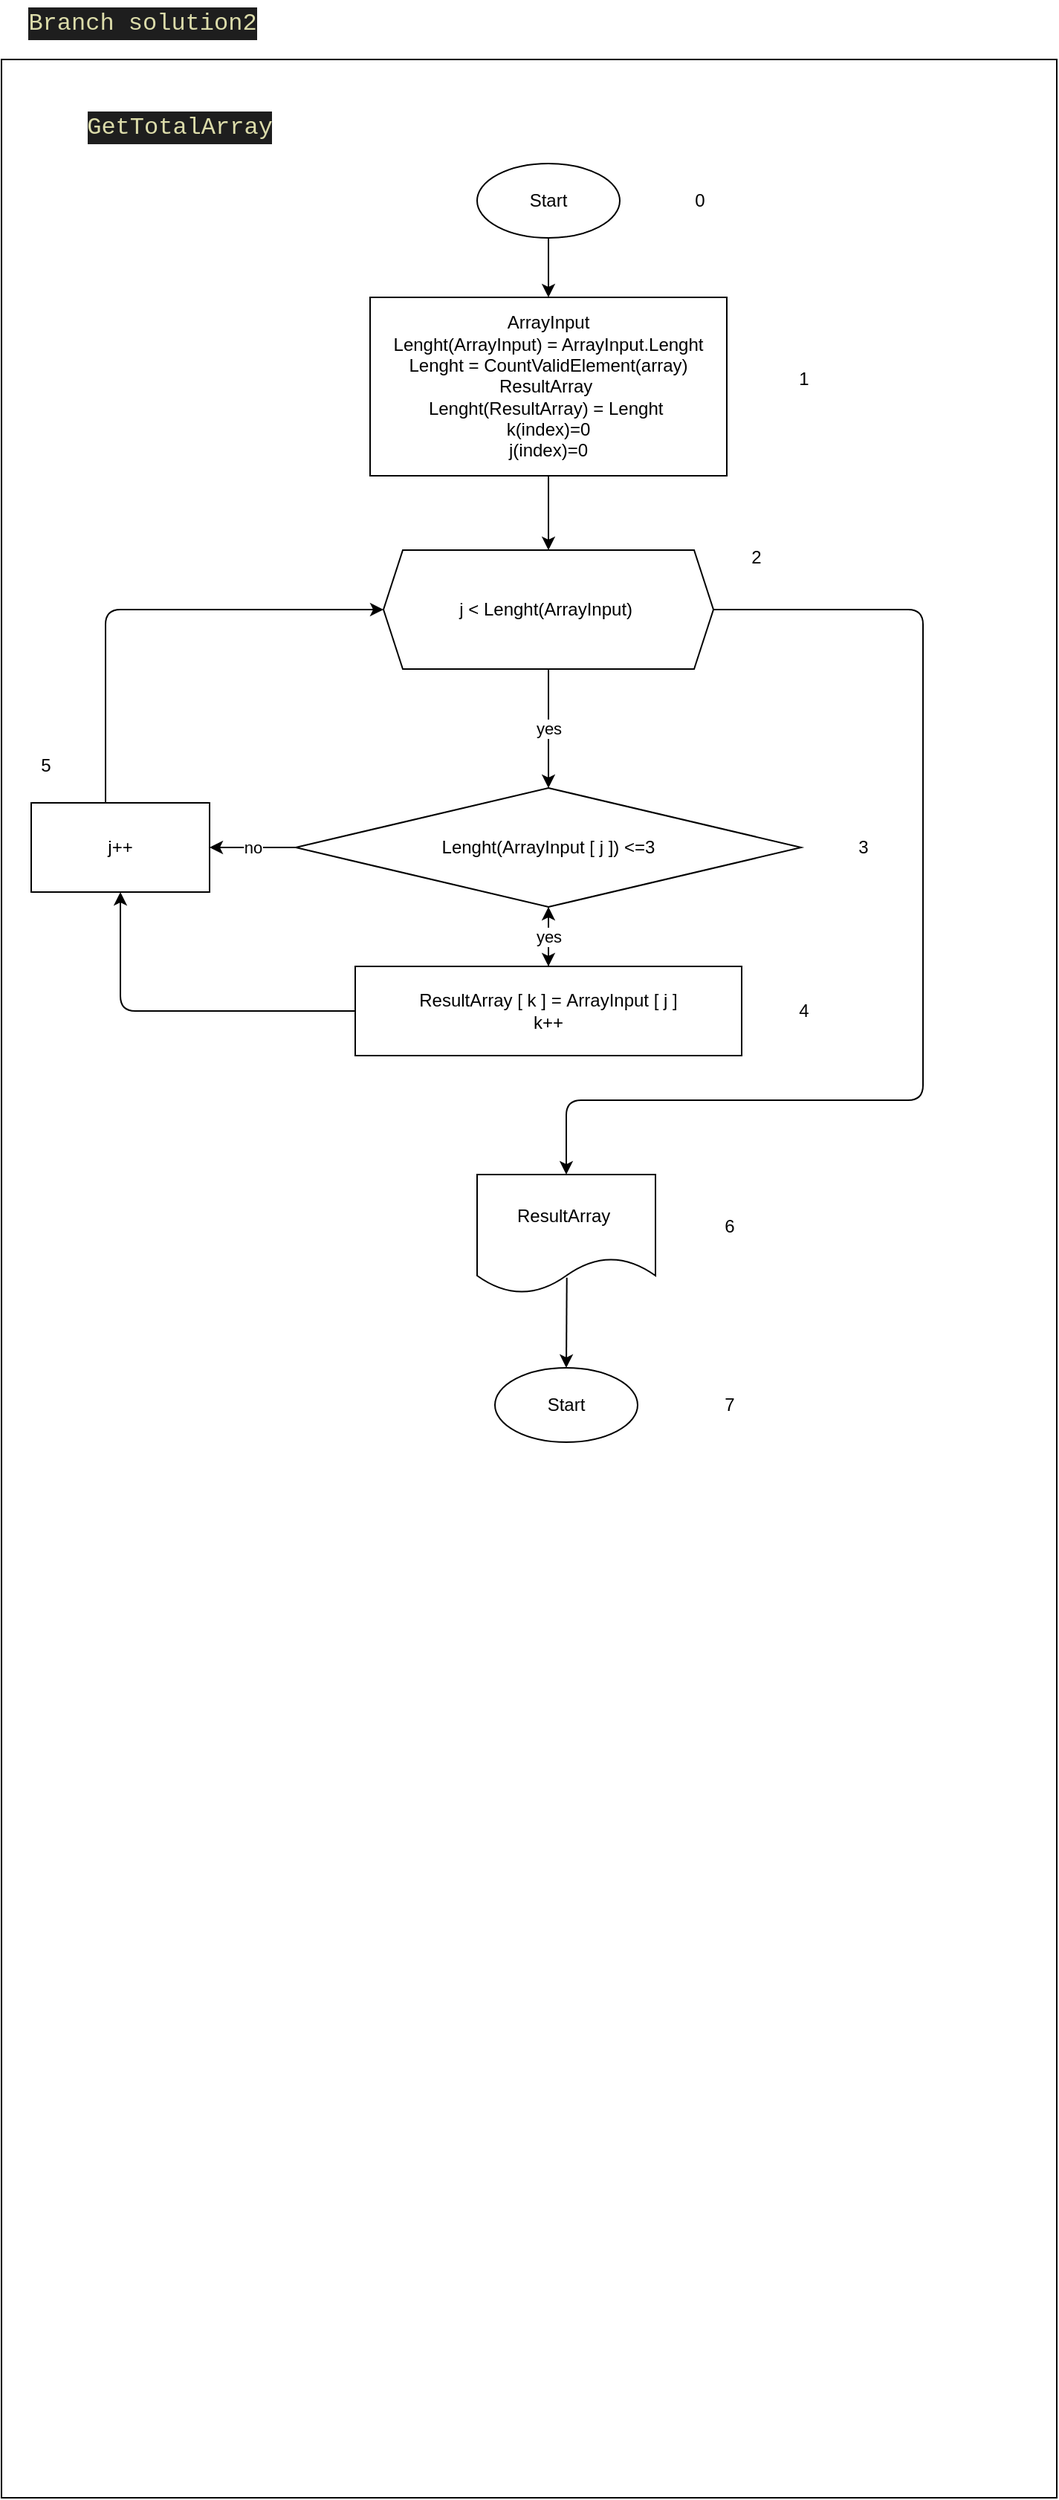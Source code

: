 <mxfile>
    <diagram id="S0TrfkpDzc9_Vr96wrS0" name="Страница 1">
        <mxGraphModel dx="1472" dy="786" grid="1" gridSize="10" guides="1" tooltips="1" connect="1" arrows="1" fold="1" page="1" pageScale="1" pageWidth="827" pageHeight="1169" math="0" shadow="0">
            <root>
                <mxCell id="0"/>
                <mxCell id="1" parent="0"/>
                <mxCell id="64" value="" style="rounded=0;whiteSpace=wrap;html=1;" vertex="1" parent="1">
                    <mxGeometry x="640" y="260" width="710" height="1640" as="geometry"/>
                </mxCell>
                <mxCell id="68" value="" style="edgeStyle=none;html=1;" edge="1" parent="1" source="63" target="67">
                    <mxGeometry relative="1" as="geometry"/>
                </mxCell>
                <mxCell id="63" value="Start" style="ellipse;whiteSpace=wrap;html=1;" vertex="1" parent="1">
                    <mxGeometry x="960" y="330" width="96" height="50" as="geometry"/>
                </mxCell>
                <mxCell id="65" value="&lt;div style=&quot;color: rgb(212 , 212 , 212) ; background-color: rgb(30 , 30 , 30) ; font-family: &amp;#34;consolas&amp;#34; , &amp;#34;courier new&amp;#34; , monospace ; font-size: 16px ; line-height: 22px&quot;&gt;&lt;span style=&quot;color: #dcdcaa&quot;&gt;GetTotalArray&lt;/span&gt;&lt;/div&gt;" style="text;html=1;strokeColor=none;fillColor=none;align=center;verticalAlign=middle;whiteSpace=wrap;rounded=0;" vertex="1" parent="1">
                    <mxGeometry x="730" y="290" width="60" height="30" as="geometry"/>
                </mxCell>
                <mxCell id="66" value="&lt;div style=&quot;background-color: rgb(30 , 30 , 30) ; font-family: &amp;#34;consolas&amp;#34; , &amp;#34;courier new&amp;#34; , monospace ; font-size: 16px ; line-height: 22px&quot;&gt;&lt;font color=&quot;#dcdcaa&quot;&gt;Branch solution2&lt;/font&gt;&lt;/div&gt;" style="text;html=1;strokeColor=none;fillColor=none;align=center;verticalAlign=middle;whiteSpace=wrap;rounded=0;" vertex="1" parent="1">
                    <mxGeometry x="650" y="220" width="170" height="30" as="geometry"/>
                </mxCell>
                <mxCell id="70" value="" style="edgeStyle=none;html=1;" edge="1" parent="1" source="67" target="69">
                    <mxGeometry relative="1" as="geometry"/>
                </mxCell>
                <mxCell id="67" value="ArrayInput&lt;br&gt;Lenght(ArrayInput) = ArrayInput.Lenght&lt;br&gt;Lenght = CountValidElement(array)&lt;br&gt;ResultArray&amp;nbsp;&lt;br&gt;Lenght(ResultArray) = Lenght&amp;nbsp;&lt;br&gt;k(index)=0&lt;br&gt;j(index)=0" style="whiteSpace=wrap;html=1;" vertex="1" parent="1">
                    <mxGeometry x="888" y="420" width="240" height="120" as="geometry"/>
                </mxCell>
                <mxCell id="73" value="yes" style="edgeStyle=none;html=1;" edge="1" parent="1" source="69" target="72">
                    <mxGeometry relative="1" as="geometry"/>
                </mxCell>
                <mxCell id="69" value="j &amp;lt; Lenght(ArrayInput)&amp;nbsp;" style="shape=hexagon;perimeter=hexagonPerimeter2;whiteSpace=wrap;html=1;fixedSize=1;size=13;" vertex="1" parent="1">
                    <mxGeometry x="897" y="590" width="222" height="80" as="geometry"/>
                </mxCell>
                <mxCell id="76" value="" style="edgeStyle=none;html=1;" edge="1" parent="1" source="72" target="75">
                    <mxGeometry relative="1" as="geometry"/>
                </mxCell>
                <mxCell id="86" value="no" style="edgeStyle=none;html=1;entryX=1;entryY=0.5;entryDx=0;entryDy=0;" edge="1" parent="1" source="72" target="84">
                    <mxGeometry relative="1" as="geometry"/>
                </mxCell>
                <mxCell id="72" value="&lt;span&gt;Lenght(ArrayInput [ j ]) &amp;lt;=3&lt;/span&gt;" style="rhombus;whiteSpace=wrap;html=1;" vertex="1" parent="1">
                    <mxGeometry x="838" y="750" width="340" height="80" as="geometry"/>
                </mxCell>
                <mxCell id="78" value="yes" style="edgeStyle=none;html=1;" edge="1" parent="1" source="75" target="72">
                    <mxGeometry relative="1" as="geometry"/>
                </mxCell>
                <mxCell id="85" value="" style="edgeStyle=none;html=1;" edge="1" parent="1" source="75" target="84">
                    <mxGeometry relative="1" as="geometry">
                        <Array as="points">
                            <mxPoint x="720" y="900"/>
                        </Array>
                    </mxGeometry>
                </mxCell>
                <mxCell id="75" value="&lt;span&gt;ResultArray [ k ] =&amp;nbsp;&lt;/span&gt;ArrayInput [ j ]&lt;br&gt;k++" style="whiteSpace=wrap;html=1;" vertex="1" parent="1">
                    <mxGeometry x="878" y="870" width="260" height="60" as="geometry"/>
                </mxCell>
                <mxCell id="84" value="j++" style="whiteSpace=wrap;html=1;" vertex="1" parent="1">
                    <mxGeometry x="660" y="760" width="120" height="60" as="geometry"/>
                </mxCell>
                <mxCell id="89" value="" style="endArrow=classic;html=1;strokeColor=default;entryX=0;entryY=0.5;entryDx=0;entryDy=0;" edge="1" parent="1" target="69">
                    <mxGeometry width="50" height="50" relative="1" as="geometry">
                        <mxPoint x="710" y="760" as="sourcePoint"/>
                        <mxPoint x="760" y="710" as="targetPoint"/>
                        <Array as="points">
                            <mxPoint x="710" y="630"/>
                        </Array>
                    </mxGeometry>
                </mxCell>
                <mxCell id="90" value="&lt;span&gt;ResultArray&amp;nbsp;&lt;/span&gt;" style="shape=document;whiteSpace=wrap;html=1;boundedLbl=1;" vertex="1" parent="1">
                    <mxGeometry x="960" y="1010" width="120" height="80" as="geometry"/>
                </mxCell>
                <mxCell id="92" value="" style="endArrow=classic;html=1;strokeColor=default;exitX=1;exitY=0.5;exitDx=0;exitDy=0;entryX=0.5;entryY=0;entryDx=0;entryDy=0;" edge="1" parent="1" source="69" target="90">
                    <mxGeometry width="50" height="50" relative="1" as="geometry">
                        <mxPoint x="1160" y="650" as="sourcePoint"/>
                        <mxPoint x="1210" y="600" as="targetPoint"/>
                        <Array as="points">
                            <mxPoint x="1260" y="630"/>
                            <mxPoint x="1260" y="820"/>
                            <mxPoint x="1260" y="960"/>
                            <mxPoint x="1020" y="960"/>
                        </Array>
                    </mxGeometry>
                </mxCell>
                <mxCell id="94" value="Start" style="ellipse;whiteSpace=wrap;html=1;" vertex="1" parent="1">
                    <mxGeometry x="972" y="1140" width="96" height="50" as="geometry"/>
                </mxCell>
                <mxCell id="95" value="" style="endArrow=classic;html=1;strokeColor=default;entryX=0.5;entryY=0;entryDx=0;entryDy=0;exitX=0.503;exitY=0.867;exitDx=0;exitDy=0;exitPerimeter=0;" edge="1" parent="1" source="90" target="94">
                    <mxGeometry width="50" height="50" relative="1" as="geometry">
                        <mxPoint x="990" y="1130" as="sourcePoint"/>
                        <mxPoint x="1040" y="1080" as="targetPoint"/>
                    </mxGeometry>
                </mxCell>
                <mxCell id="96" value="0" style="text;html=1;strokeColor=none;fillColor=none;align=center;verticalAlign=middle;whiteSpace=wrap;rounded=0;" vertex="1" parent="1">
                    <mxGeometry x="1080" y="340" width="60" height="30" as="geometry"/>
                </mxCell>
                <mxCell id="97" value="1" style="text;html=1;strokeColor=none;fillColor=none;align=center;verticalAlign=middle;whiteSpace=wrap;rounded=0;" vertex="1" parent="1">
                    <mxGeometry x="1150" y="460" width="60" height="30" as="geometry"/>
                </mxCell>
                <mxCell id="98" value="2" style="text;html=1;strokeColor=none;fillColor=none;align=center;verticalAlign=middle;whiteSpace=wrap;rounded=0;" vertex="1" parent="1">
                    <mxGeometry x="1118" y="580" width="60" height="30" as="geometry"/>
                </mxCell>
                <mxCell id="99" value="3" style="text;html=1;strokeColor=none;fillColor=none;align=center;verticalAlign=middle;whiteSpace=wrap;rounded=0;" vertex="1" parent="1">
                    <mxGeometry x="1190" y="775" width="60" height="30" as="geometry"/>
                </mxCell>
                <mxCell id="100" value="4" style="text;html=1;strokeColor=none;fillColor=none;align=center;verticalAlign=middle;whiteSpace=wrap;rounded=0;" vertex="1" parent="1">
                    <mxGeometry x="1150" y="885" width="60" height="30" as="geometry"/>
                </mxCell>
                <mxCell id="101" value="5" style="text;html=1;strokeColor=none;fillColor=none;align=center;verticalAlign=middle;whiteSpace=wrap;rounded=0;" vertex="1" parent="1">
                    <mxGeometry x="640" y="720" width="60" height="30" as="geometry"/>
                </mxCell>
                <mxCell id="102" value="6" style="text;html=1;strokeColor=none;fillColor=none;align=center;verticalAlign=middle;whiteSpace=wrap;rounded=0;" vertex="1" parent="1">
                    <mxGeometry x="1100" y="1030" width="60" height="30" as="geometry"/>
                </mxCell>
                <mxCell id="103" value="7" style="text;html=1;strokeColor=none;fillColor=none;align=center;verticalAlign=middle;whiteSpace=wrap;rounded=0;" vertex="1" parent="1">
                    <mxGeometry x="1100" y="1150" width="60" height="30" as="geometry"/>
                </mxCell>
            </root>
        </mxGraphModel>
    </diagram>
</mxfile>